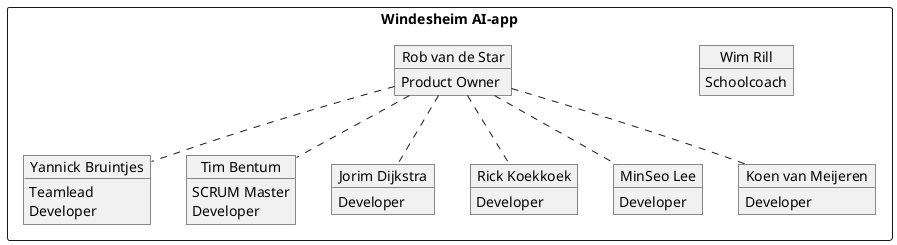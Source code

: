 @startuml Team Structure
package "Windesheim AI-app" <<Rectangle>> {
    object "Wim Rill" as coach {
        Schoolcoach
    }
    object "Rob van de Star" as productowner {
        Product Owner
    }
    object "Yannick Bruintjes" as YB {
        Teamlead
        Developer
    }
    object "Tim Bentum" as TB {
        SCRUM Master
        Developer
    }
    object "Jorim Dijkstra" as JD {
        Developer
    }
    object "Rick Koekkoek" as RK {
        Developer
    }
    object "MinSeo Lee" as ML {
        Developer
    }
    object "Koen van Meijeren" as KvM {
        Developer
    }

    productowner-[dashed]-YB
    productowner-[dashed]-TB
    productowner-[dashed]-JD
    productowner-[dashed]-RK
    productowner-[dashed]-ML
    productowner-[dashed]-KvM
}

@enduml